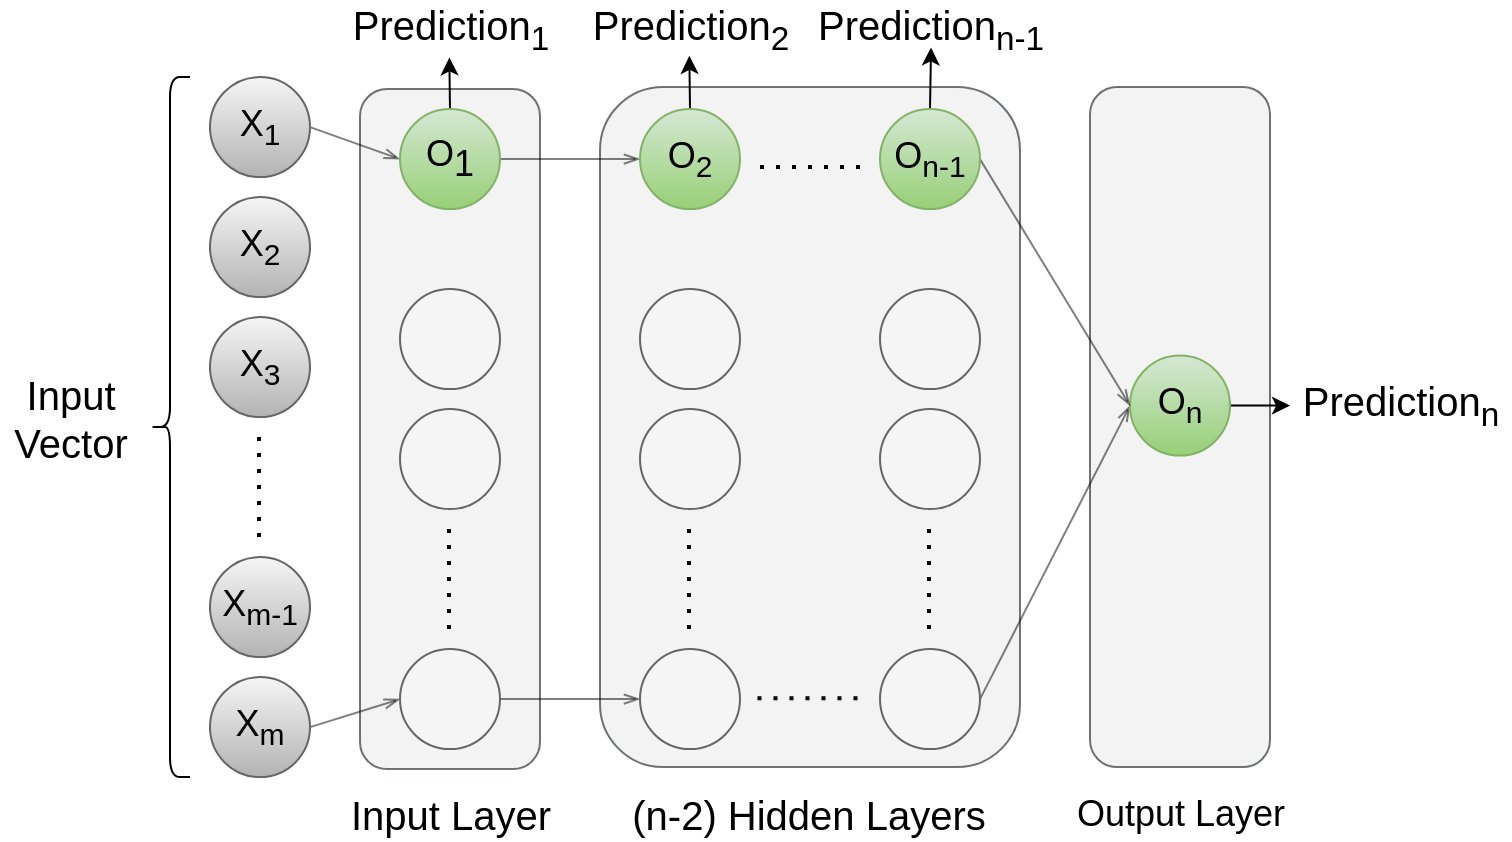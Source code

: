 <mxfile version="13.4.2" type="device"><diagram id="dPmkwLYgcPWGQ1zuh0Rf" name="Page-1"><mxGraphModel dx="1182" dy="760" grid="1" gridSize="10" guides="1" tooltips="1" connect="1" arrows="1" fold="1" page="1" pageScale="1" pageWidth="850" pageHeight="1100" math="0" shadow="0"><root><mxCell id="0"/><mxCell id="1" parent="0"/><mxCell id="1vLUlzx5yeJGW8wbIjpU-123" value="" style="rounded=1;whiteSpace=wrap;html=1;strokeWidth=1;opacity=70;fillColor=#eeeeee;strokeColor=#36393d;" vertex="1" parent="1"><mxGeometry x="745" y="322.56" width="90" height="340" as="geometry"/></mxCell><mxCell id="1vLUlzx5yeJGW8wbIjpU-104" value="" style="rounded=1;whiteSpace=wrap;html=1;strokeWidth=1;opacity=70;fillColor=#eeeeee;strokeColor=#36393d;" vertex="1" parent="1"><mxGeometry x="500" y="322.56" width="210" height="340" as="geometry"/></mxCell><mxCell id="1vLUlzx5yeJGW8wbIjpU-103" value="" style="rounded=1;whiteSpace=wrap;html=1;strokeWidth=1;opacity=70;fillColor=#eeeeee;strokeColor=#36393d;" vertex="1" parent="1"><mxGeometry x="380" y="323.56" width="90" height="340" as="geometry"/></mxCell><mxCell id="1vLUlzx5yeJGW8wbIjpU-121" style="edgeStyle=none;rounded=0;orthogonalLoop=1;jettySize=auto;html=1;exitX=1;exitY=0.5;exitDx=0;exitDy=0;entryX=0;entryY=0.5;entryDx=0;entryDy=0;startArrow=none;startFill=0;endArrow=openThin;endFill=0;opacity=50;" edge="1" parent="1" source="1vLUlzx5yeJGW8wbIjpU-1" target="1vLUlzx5yeJGW8wbIjpU-51"><mxGeometry relative="1" as="geometry"/></mxCell><mxCell id="1vLUlzx5yeJGW8wbIjpU-1" value="&lt;font style=&quot;font-size: 18px&quot;&gt;X&lt;sub&gt;1&lt;/sub&gt;&lt;/font&gt;" style="ellipse;whiteSpace=wrap;html=1;aspect=fixed;strokeWidth=1;gradientColor=#b3b3b3;fillColor=#f5f5f5;strokeColor=#666666;" vertex="1" parent="1"><mxGeometry x="305" y="317.56" width="50" height="50" as="geometry"/></mxCell><mxCell id="1vLUlzx5yeJGW8wbIjpU-2" value="&lt;font style=&quot;font-size: 18px&quot;&gt;X&lt;sub&gt;2&lt;/sub&gt;&lt;/font&gt;" style="ellipse;whiteSpace=wrap;html=1;aspect=fixed;strokeWidth=1;gradientColor=#b3b3b3;fillColor=#f5f5f5;strokeColor=#666666;" vertex="1" parent="1"><mxGeometry x="305" y="377.56" width="50" height="50" as="geometry"/></mxCell><mxCell id="1vLUlzx5yeJGW8wbIjpU-3" value="&lt;font style=&quot;font-size: 18px&quot;&gt;X&lt;sub&gt;3&lt;/sub&gt;&lt;/font&gt;" style="ellipse;whiteSpace=wrap;html=1;aspect=fixed;strokeWidth=1;gradientColor=#b3b3b3;fillColor=#f5f5f5;strokeColor=#666666;" vertex="1" parent="1"><mxGeometry x="305" y="437.56" width="50" height="50" as="geometry"/></mxCell><mxCell id="1vLUlzx5yeJGW8wbIjpU-4" value="&lt;font style=&quot;font-size: 18px&quot;&gt;X&lt;sub&gt;m-1&lt;/sub&gt;&lt;/font&gt;" style="ellipse;whiteSpace=wrap;html=1;aspect=fixed;strokeWidth=1;gradientColor=#b3b3b3;fillColor=#f5f5f5;strokeColor=#666666;" vertex="1" parent="1"><mxGeometry x="305" y="557.56" width="50" height="50" as="geometry"/></mxCell><mxCell id="1vLUlzx5yeJGW8wbIjpU-122" style="edgeStyle=none;rounded=0;orthogonalLoop=1;jettySize=auto;html=1;exitX=1;exitY=0.5;exitDx=0;exitDy=0;entryX=0;entryY=0.5;entryDx=0;entryDy=0;startArrow=none;startFill=0;endArrow=openThin;endFill=0;opacity=50;" edge="1" parent="1" source="1vLUlzx5yeJGW8wbIjpU-6" target="1vLUlzx5yeJGW8wbIjpU-10"><mxGeometry relative="1" as="geometry"/></mxCell><mxCell id="1vLUlzx5yeJGW8wbIjpU-6" value="&lt;font style=&quot;font-size: 18px&quot;&gt;X&lt;sub&gt;m&lt;/sub&gt;&lt;/font&gt;" style="ellipse;whiteSpace=wrap;html=1;aspect=fixed;strokeWidth=1;gradientColor=#b3b3b3;fillColor=#f5f5f5;strokeColor=#666666;" vertex="1" parent="1"><mxGeometry x="305" y="617.56" width="50" height="50" as="geometry"/></mxCell><mxCell id="1vLUlzx5yeJGW8wbIjpU-7" value="" style="ellipse;whiteSpace=wrap;html=1;aspect=fixed;strokeWidth=1;fillColor=#f5f5f5;strokeColor=#666666;fontColor=#333333;" vertex="1" parent="1"><mxGeometry x="400" y="423.56" width="50" height="50" as="geometry"/></mxCell><mxCell id="1vLUlzx5yeJGW8wbIjpU-8" value="" style="ellipse;whiteSpace=wrap;html=1;aspect=fixed;strokeWidth=1;fillColor=#f5f5f5;strokeColor=#666666;fontColor=#333333;" vertex="1" parent="1"><mxGeometry x="400" y="483.56" width="50" height="50" as="geometry"/></mxCell><mxCell id="1vLUlzx5yeJGW8wbIjpU-120" style="edgeStyle=none;rounded=0;orthogonalLoop=1;jettySize=auto;html=1;exitX=1;exitY=0.5;exitDx=0;exitDy=0;entryX=0;entryY=0.5;entryDx=0;entryDy=0;startArrow=none;startFill=0;endArrow=openThin;endFill=0;opacity=50;" edge="1" parent="1" source="1vLUlzx5yeJGW8wbIjpU-10" target="1vLUlzx5yeJGW8wbIjpU-14"><mxGeometry relative="1" as="geometry"/></mxCell><mxCell id="1vLUlzx5yeJGW8wbIjpU-10" value="" style="ellipse;whiteSpace=wrap;html=1;aspect=fixed;strokeWidth=1;fillColor=#f5f5f5;strokeColor=#666666;fontColor=#333333;" vertex="1" parent="1"><mxGeometry x="400" y="603.56" width="50" height="50" as="geometry"/></mxCell><mxCell id="1vLUlzx5yeJGW8wbIjpU-11" value="" style="ellipse;whiteSpace=wrap;html=1;aspect=fixed;strokeWidth=1;fillColor=#f5f5f5;strokeColor=#666666;fontColor=#333333;" vertex="1" parent="1"><mxGeometry x="520" y="423.56" width="50" height="50" as="geometry"/></mxCell><mxCell id="1vLUlzx5yeJGW8wbIjpU-12" value="" style="ellipse;whiteSpace=wrap;html=1;aspect=fixed;strokeWidth=1;fillColor=#f5f5f5;strokeColor=#666666;fontColor=#333333;" vertex="1" parent="1"><mxGeometry x="520" y="483.56" width="50" height="50" as="geometry"/></mxCell><mxCell id="1vLUlzx5yeJGW8wbIjpU-14" value="" style="ellipse;whiteSpace=wrap;html=1;aspect=fixed;strokeWidth=1;fillColor=#f5f5f5;strokeColor=#666666;fontColor=#333333;" vertex="1" parent="1"><mxGeometry x="520" y="603.56" width="50" height="50" as="geometry"/></mxCell><mxCell id="1vLUlzx5yeJGW8wbIjpU-19" value="" style="ellipse;whiteSpace=wrap;html=1;aspect=fixed;strokeWidth=1;fillColor=#f5f5f5;strokeColor=#666666;fontColor=#333333;" vertex="1" parent="1"><mxGeometry x="640" y="423.56" width="50" height="50" as="geometry"/></mxCell><mxCell id="1vLUlzx5yeJGW8wbIjpU-20" value="" style="ellipse;whiteSpace=wrap;html=1;aspect=fixed;strokeWidth=1;fillColor=#f5f5f5;strokeColor=#666666;fontColor=#333333;" vertex="1" parent="1"><mxGeometry x="640" y="483.56" width="50" height="50" as="geometry"/></mxCell><mxCell id="1vLUlzx5yeJGW8wbIjpU-118" style="edgeStyle=none;rounded=0;orthogonalLoop=1;jettySize=auto;html=1;exitX=1;exitY=0.5;exitDx=0;exitDy=0;entryX=0;entryY=0.5;entryDx=0;entryDy=0;startArrow=none;startFill=0;endArrow=openThin;endFill=0;opacity=50;" edge="1" parent="1" source="1vLUlzx5yeJGW8wbIjpU-22" target="1vLUlzx5yeJGW8wbIjpU-23"><mxGeometry relative="1" as="geometry"/></mxCell><mxCell id="1vLUlzx5yeJGW8wbIjpU-22" value="" style="ellipse;whiteSpace=wrap;html=1;aspect=fixed;strokeWidth=1;fillColor=#f5f5f5;strokeColor=#666666;fontColor=#333333;" vertex="1" parent="1"><mxGeometry x="640" y="603.56" width="50" height="50" as="geometry"/></mxCell><mxCell id="1vLUlzx5yeJGW8wbIjpU-100" style="edgeStyle=none;rounded=0;orthogonalLoop=1;jettySize=auto;html=1;exitX=1;exitY=0.5;exitDx=0;exitDy=0;startArrow=none;startFill=0;endArrow=classic;endFill=1;" edge="1" parent="1" source="1vLUlzx5yeJGW8wbIjpU-23" target="1vLUlzx5yeJGW8wbIjpU-48"><mxGeometry relative="1" as="geometry"/></mxCell><mxCell id="1vLUlzx5yeJGW8wbIjpU-23" value="&lt;font style=&quot;font-size: 18px&quot;&gt;O&lt;sub&gt;n&lt;/sub&gt;&lt;/font&gt;" style="ellipse;whiteSpace=wrap;html=1;aspect=fixed;strokeWidth=1;gradientColor=#97d077;fillColor=#d5e8d4;strokeColor=#82b366;" vertex="1" parent="1"><mxGeometry x="765" y="456.81" width="50" height="50" as="geometry"/></mxCell><mxCell id="1vLUlzx5yeJGW8wbIjpU-42" value="" style="endArrow=none;dashed=1;html=1;dashPattern=1 3;strokeWidth=2;" edge="1" parent="1"><mxGeometry width="50" height="50" relative="1" as="geometry"><mxPoint x="329.5" y="547.56" as="sourcePoint"/><mxPoint x="329.5" y="497.56" as="targetPoint"/></mxGeometry></mxCell><mxCell id="1vLUlzx5yeJGW8wbIjpU-43" value="" style="endArrow=none;dashed=1;html=1;dashPattern=1 3;strokeWidth=2;" edge="1" parent="1"><mxGeometry width="50" height="50" relative="1" as="geometry"><mxPoint x="424.5" y="593.56" as="sourcePoint"/><mxPoint x="424.5" y="543.56" as="targetPoint"/></mxGeometry></mxCell><mxCell id="1vLUlzx5yeJGW8wbIjpU-44" value="" style="endArrow=none;dashed=1;html=1;dashPattern=1 3;strokeWidth=2;" edge="1" parent="1"><mxGeometry width="50" height="50" relative="1" as="geometry"><mxPoint x="544.5" y="593.56" as="sourcePoint"/><mxPoint x="544.5" y="543.56" as="targetPoint"/></mxGeometry></mxCell><mxCell id="1vLUlzx5yeJGW8wbIjpU-45" value="" style="endArrow=none;dashed=1;html=1;dashPattern=1 3;strokeWidth=2;" edge="1" parent="1"><mxGeometry width="50" height="50" relative="1" as="geometry"><mxPoint x="664.5" y="593.56" as="sourcePoint"/><mxPoint x="664.5" y="543.56" as="targetPoint"/></mxGeometry></mxCell><mxCell id="1vLUlzx5yeJGW8wbIjpU-47" value="" style="shape=curlyBracket;whiteSpace=wrap;html=1;rounded=1;strokeWidth=1;" vertex="1" parent="1"><mxGeometry x="275" y="317.56" width="20" height="350" as="geometry"/></mxCell><mxCell id="2" value="&lt;div style=&quot;font-size: 20px&quot;&gt;&lt;font style=&quot;font-size: 20px&quot;&gt;Input&lt;/font&gt;&lt;/div&gt;&lt;div style=&quot;font-size: 20px&quot;&gt;&lt;font style=&quot;font-size: 20px&quot;&gt;Vector&lt;/font&gt;&lt;/div&gt;" style="text;html=1;align=center;verticalAlign=middle;resizable=0;points=[];autosize=1;" vertex="1" parent="1"><mxGeometry x="200" y="472.56" width="70" height="30" as="geometry"/></mxCell><mxCell id="1vLUlzx5yeJGW8wbIjpU-48" value="&lt;div style=&quot;font-size: 20px&quot;&gt;&lt;font style=&quot;font-size: 20px&quot;&gt;Prediction&lt;sub&gt;n&lt;/sub&gt;&lt;/font&gt;&lt;/div&gt;" style="text;html=1;align=center;verticalAlign=middle;resizable=0;points=[];autosize=1;" vertex="1" parent="1"><mxGeometry x="845" y="471.81" width="110" height="20" as="geometry"/></mxCell><mxCell id="1vLUlzx5yeJGW8wbIjpU-50" value="&lt;font style=&quot;font-size: 20px&quot;&gt;(n-2) Hidden Layers&lt;/font&gt;" style="text;html=1;align=center;verticalAlign=middle;resizable=0;points=[];autosize=1;" vertex="1" parent="1"><mxGeometry x="508.75" y="676.44" width="190" height="20" as="geometry"/></mxCell><mxCell id="1vLUlzx5yeJGW8wbIjpU-99" style="edgeStyle=none;rounded=0;orthogonalLoop=1;jettySize=auto;html=1;exitX=0.5;exitY=0;exitDx=0;exitDy=0;entryX=0.497;entryY=1.208;entryDx=0;entryDy=0;entryPerimeter=0;startArrow=none;startFill=0;endArrow=classic;endFill=1;" edge="1" parent="1" source="1vLUlzx5yeJGW8wbIjpU-51" target="1vLUlzx5yeJGW8wbIjpU-72"><mxGeometry relative="1" as="geometry"/></mxCell><mxCell id="1vLUlzx5yeJGW8wbIjpU-119" style="edgeStyle=none;rounded=0;orthogonalLoop=1;jettySize=auto;html=1;exitX=1;exitY=0.5;exitDx=0;exitDy=0;startArrow=none;startFill=0;endArrow=openThin;endFill=0;opacity=50;" edge="1" parent="1" source="1vLUlzx5yeJGW8wbIjpU-51" target="1vLUlzx5yeJGW8wbIjpU-52"><mxGeometry relative="1" as="geometry"/></mxCell><mxCell id="1vLUlzx5yeJGW8wbIjpU-51" value="&lt;font style=&quot;font-size: 18px&quot;&gt;O&lt;sub&gt;&lt;font style=&quot;font-size: 18px&quot;&gt;1&lt;/font&gt;&lt;/sub&gt;&lt;/font&gt;" style="ellipse;whiteSpace=wrap;html=1;aspect=fixed;strokeWidth=1;gradientColor=#97d077;fillColor=#d5e8d4;strokeColor=#82b366;" vertex="1" parent="1"><mxGeometry x="400" y="333.56" width="50" height="50" as="geometry"/></mxCell><mxCell id="1vLUlzx5yeJGW8wbIjpU-97" style="edgeStyle=none;rounded=0;orthogonalLoop=1;jettySize=auto;html=1;exitX=0.5;exitY=0;exitDx=0;exitDy=0;entryX=0.504;entryY=0.958;entryDx=0;entryDy=0;entryPerimeter=0;startArrow=none;startFill=0;endArrow=classic;endFill=1;" edge="1" parent="1" source="1vLUlzx5yeJGW8wbIjpU-53" target="1vLUlzx5yeJGW8wbIjpU-74"><mxGeometry relative="1" as="geometry"/></mxCell><mxCell id="1vLUlzx5yeJGW8wbIjpU-117" style="edgeStyle=none;rounded=0;orthogonalLoop=1;jettySize=auto;html=1;exitX=1;exitY=0.5;exitDx=0;exitDy=0;entryX=0;entryY=0.5;entryDx=0;entryDy=0;startArrow=none;startFill=0;endArrow=openThin;endFill=0;opacity=50;" edge="1" parent="1" source="1vLUlzx5yeJGW8wbIjpU-53" target="1vLUlzx5yeJGW8wbIjpU-23"><mxGeometry relative="1" as="geometry"/></mxCell><mxCell id="1vLUlzx5yeJGW8wbIjpU-53" value="&lt;font style=&quot;font-size: 18px&quot;&gt;O&lt;sub&gt;n-1&lt;/sub&gt;&lt;/font&gt;" style="ellipse;whiteSpace=wrap;html=1;aspect=fixed;strokeWidth=1;gradientColor=#97d077;fillColor=#d5e8d4;strokeColor=#82b366;" vertex="1" parent="1"><mxGeometry x="640" y="333.56" width="50" height="50" as="geometry"/></mxCell><mxCell id="1vLUlzx5yeJGW8wbIjpU-54" value="" style="endArrow=none;dashed=1;html=1;dashPattern=1 3;strokeWidth=2;" edge="1" parent="1"><mxGeometry width="50" height="50" relative="1" as="geometry"><mxPoint x="580" y="362.56" as="sourcePoint"/><mxPoint x="630" y="362.56" as="targetPoint"/></mxGeometry></mxCell><mxCell id="1vLUlzx5yeJGW8wbIjpU-72" value="&lt;div style=&quot;font-size: 20px&quot;&gt;&lt;font style=&quot;font-size: 20px&quot;&gt;Prediction&lt;sub&gt;1&lt;/sub&gt;&lt;/font&gt;&lt;/div&gt;" style="text;html=1;align=center;verticalAlign=middle;resizable=0;points=[];autosize=1;" vertex="1" parent="1"><mxGeometry x="370" y="283.56" width="110" height="20" as="geometry"/></mxCell><mxCell id="1vLUlzx5yeJGW8wbIjpU-73" value="&lt;div style=&quot;font-size: 20px&quot;&gt;&lt;font style=&quot;font-size: 20px&quot;&gt;Prediction&lt;sub&gt;2&lt;/sub&gt;&lt;/font&gt;&lt;/div&gt;" style="text;html=1;align=center;verticalAlign=middle;resizable=0;points=[];autosize=1;" vertex="1" parent="1"><mxGeometry x="490" y="283.56" width="110" height="20" as="geometry"/></mxCell><mxCell id="1vLUlzx5yeJGW8wbIjpU-74" value="&lt;div style=&quot;font-size: 20px&quot;&gt;&lt;font style=&quot;font-size: 20px&quot;&gt;Prediction&lt;sub&gt;n-1&lt;/sub&gt;&lt;/font&gt;&lt;/div&gt;" style="text;html=1;align=center;verticalAlign=middle;resizable=0;points=[];autosize=1;" vertex="1" parent="1"><mxGeometry x="600" y="283.56" width="130" height="20" as="geometry"/></mxCell><mxCell id="1vLUlzx5yeJGW8wbIjpU-98" style="edgeStyle=none;rounded=0;orthogonalLoop=1;jettySize=auto;html=1;exitX=0.5;exitY=0;exitDx=0;exitDy=0;entryX=0.497;entryY=1.167;entryDx=0;entryDy=0;entryPerimeter=0;startArrow=none;startFill=0;endArrow=classic;endFill=1;" edge="1" parent="1" source="1vLUlzx5yeJGW8wbIjpU-52" target="1vLUlzx5yeJGW8wbIjpU-73"><mxGeometry relative="1" as="geometry"/></mxCell><mxCell id="1vLUlzx5yeJGW8wbIjpU-52" value="&lt;font style=&quot;font-size: 18px&quot;&gt;O&lt;sub&gt;2&lt;/sub&gt;&lt;/font&gt;" style="ellipse;whiteSpace=wrap;html=1;aspect=fixed;strokeWidth=1;gradientColor=#97d077;fillColor=#d5e8d4;strokeColor=#82b366;" vertex="1" parent="1"><mxGeometry x="520" y="333.56" width="50" height="50" as="geometry"/></mxCell><mxCell id="1vLUlzx5yeJGW8wbIjpU-93" value="&lt;font style=&quot;font-size: 20px&quot;&gt;Input Layer&lt;/font&gt;" style="text;html=1;align=center;verticalAlign=middle;resizable=0;points=[];autosize=1;" vertex="1" parent="1"><mxGeometry x="370" y="676.44" width="110" height="20" as="geometry"/></mxCell><mxCell id="1vLUlzx5yeJGW8wbIjpU-94" value="" style="endArrow=none;dashed=1;html=1;dashPattern=1 3;strokeWidth=2;" edge="1" parent="1"><mxGeometry width="50" height="50" relative="1" as="geometry"><mxPoint x="578.75" y="628.14" as="sourcePoint"/><mxPoint x="628.75" y="628.14" as="targetPoint"/></mxGeometry></mxCell><mxCell id="1vLUlzx5yeJGW8wbIjpU-102" value="&lt;font style=&quot;font-size: 18px&quot;&gt;Output Layer&lt;/font&gt;" style="text;html=1;align=center;verticalAlign=middle;resizable=0;points=[];autosize=1;" vertex="1" parent="1"><mxGeometry x="730" y="676.44" width="120" height="20" as="geometry"/></mxCell></root></mxGraphModel></diagram></mxfile>